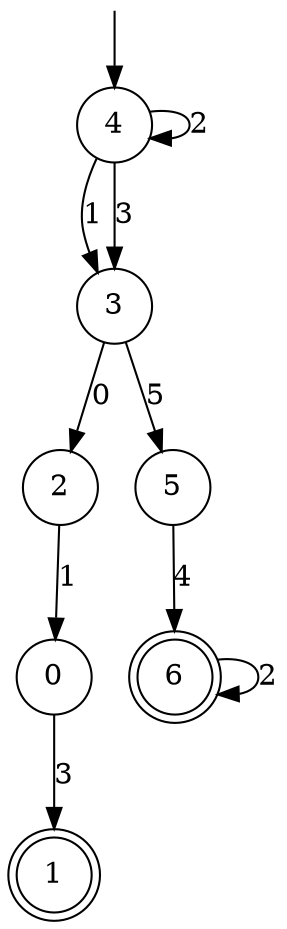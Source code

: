 digraph g {

	s0 [shape="circle" label="0"];
	s1 [shape="doublecircle" label="1"];
	s2 [shape="circle" label="2"];
	s3 [shape="circle" label="3"];
	s4 [shape="circle" label="4"];
	s5 [shape="circle" label="5"];
	s6 [shape="doublecircle" label="6"];
	s0 -> s1 [label="3"];
	s2 -> s0 [label="1"];
	s3 -> s2 [label="0"];
	s3 -> s5 [label="5"];
	s4 -> s3 [label="1"];
	s4 -> s4 [label="2"];
	s4 -> s3 [label="3"];
	s5 -> s6 [label="4"];
	s6 -> s6 [label="2"];

__start0 [label="" shape="none" width="0" height="0"];
__start0 -> s4;

}
